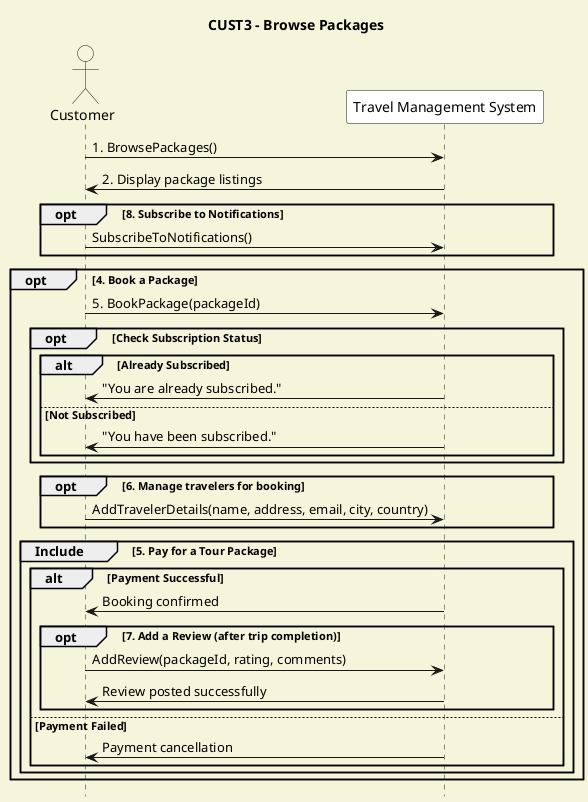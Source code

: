 @startuml
title CUST3 - Browse Packages

skinparam backgroundColor #F5F5DC
hide footbox

actor Customer #F5F5DC
participant "Travel Management System" as TMS #FFFFFF

'--- Primary Flow: Browse Packages ---
Customer -> TMS : 1. BrowsePackages()
TMS -> Customer : 2. Display package listings

'--- Extension: 8. Subscribe to Notifications (extends Browse Packages) ---
opt 8. Subscribe to Notifications
    Customer -> TMS : SubscribeToNotifications()
end

'--- Extension: 4. Book a Package (extends Browse Packages) ---
opt 4. Book a Package
    Customer -> TMS : 5. BookPackage(packageId)

    '--- New Subscription Check on Booking ---
    opt Check Subscription Status
        alt Already Subscribed
            TMS -> Customer : "You are already subscribed."
        else Not Subscribed
            TMS -> Customer : "You have been subscribed."
        end
    end

    '--- Extension: 6. Manage travelers for booking ---
    opt 6. Manage travelers for booking
        Customer -> TMS : AddTravelerDetails(name, address, email, city, country)
    end

    '--- Included Use Case: 5. Pay for a Tour Package ---
    group Include [5. Pay for a Tour Package]
        alt Payment Successful
            TMS -> Customer : Booking confirmed

            '--- Extension: 7. Add a Review (extends Book a Package) ---
            opt 7. Add a Review (after trip completion)
                Customer -> TMS : AddReview(packageId, rating, comments)
                TMS -> Customer : Review posted successfully
            end
        else Payment Failed
            TMS -> Customer : Payment cancellation
        end
    end
end

@enduml
